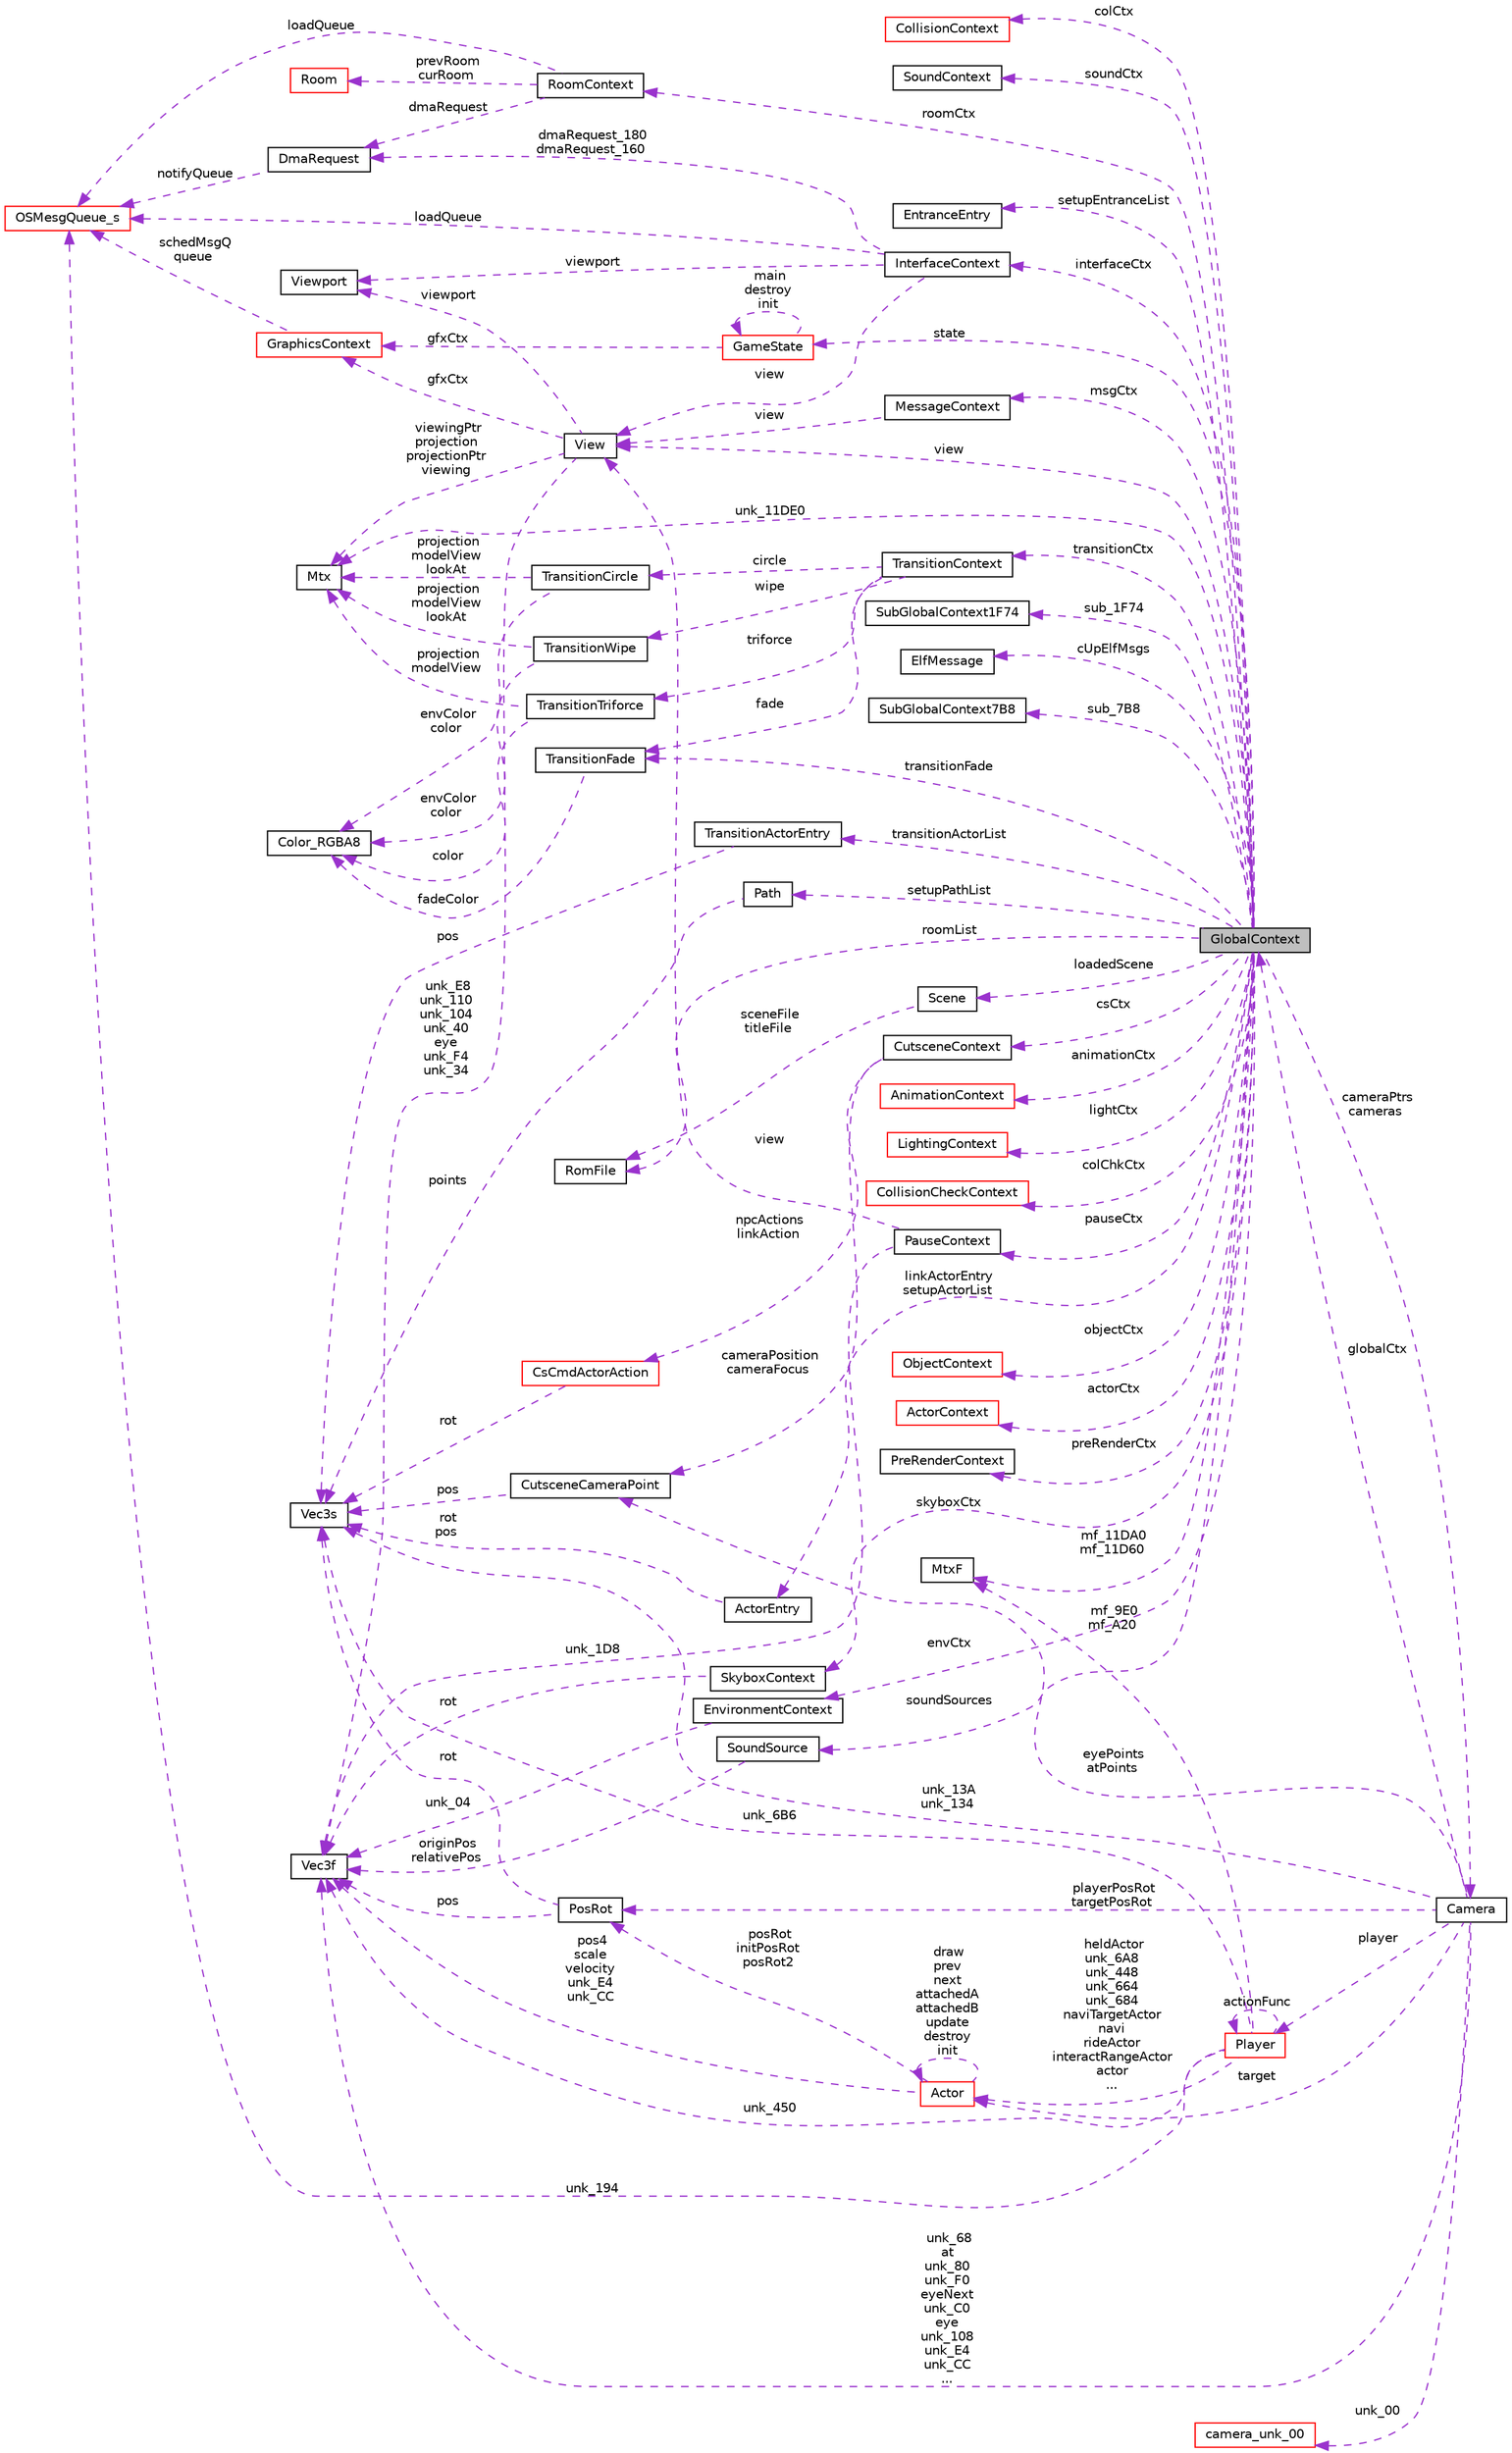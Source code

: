 digraph "GlobalContext"
{
 // LATEX_PDF_SIZE
  edge [fontname="Helvetica",fontsize="10",labelfontname="Helvetica",labelfontsize="10"];
  node [fontname="Helvetica",fontsize="10",shape=record];
  rankdir="LR";
  Node1 [label="GlobalContext",height=0.2,width=0.4,color="black", fillcolor="grey75", style="filled", fontcolor="black",tooltip=" "];
  Node2 -> Node1 [dir="back",color="darkorchid3",fontsize="10",style="dashed",label=" interfaceCtx" ,fontname="Helvetica"];
  Node2 [label="InterfaceContext",height=0.2,width=0.4,color="black", fillcolor="white", style="filled",URL="$d5/d7a/structInterfaceContext.html",tooltip=" "];
  Node3 -> Node2 [dir="back",color="darkorchid3",fontsize="10",style="dashed",label=" view" ,fontname="Helvetica"];
  Node3 [label="View",height=0.2,width=0.4,color="black", fillcolor="white", style="filled",URL="$d0/d34/structView.html",tooltip=" "];
  Node4 -> Node3 [dir="back",color="darkorchid3",fontsize="10",style="dashed",label=" gfxCtx" ,fontname="Helvetica"];
  Node4 [label="GraphicsContext",height=0.2,width=0.4,color="red", fillcolor="white", style="filled",URL="$d7/d6b/structGraphicsContext.html",tooltip=" "];
  Node7 -> Node4 [dir="back",color="darkorchid3",fontsize="10",style="dashed",label=" schedMsgQ\nqueue" ,fontname="Helvetica"];
  Node7 [label="OSMesgQueue_s",height=0.2,width=0.4,color="red", fillcolor="white", style="filled",URL="$dc/d50/structOSMesgQueue__s.html",tooltip=" "];
  Node18 -> Node3 [dir="back",color="darkorchid3",fontsize="10",style="dashed",label=" viewport" ,fontname="Helvetica"];
  Node18 [label="Viewport",height=0.2,width=0.4,color="black", fillcolor="white", style="filled",URL="$db/d51/structViewport.html",tooltip=" "];
  Node19 -> Node3 [dir="back",color="darkorchid3",fontsize="10",style="dashed",label=" viewingPtr\nprojection\nprojectionPtr\nviewing" ,fontname="Helvetica"];
  Node19 [label="Mtx",height=0.2,width=0.4,color="black", fillcolor="white", style="filled",URL="$d6/d4c/unionMtx.html",tooltip=" "];
  Node20 -> Node3 [dir="back",color="darkorchid3",fontsize="10",style="dashed",label=" unk_E8\nunk_110\nunk_104\nunk_40\neye\nunk_F4\nunk_34" ,fontname="Helvetica"];
  Node20 [label="Vec3f",height=0.2,width=0.4,color="black", fillcolor="white", style="filled",URL="$d0/dc7/structVec3f.html",tooltip=" "];
  Node7 -> Node2 [dir="back",color="darkorchid3",fontsize="10",style="dashed",label=" loadQueue" ,fontname="Helvetica"];
  Node18 -> Node2 [dir="back",color="darkorchid3",fontsize="10",style="dashed",label=" viewport" ,fontname="Helvetica"];
  Node21 -> Node2 [dir="back",color="darkorchid3",fontsize="10",style="dashed",label=" dmaRequest_180\ndmaRequest_160" ,fontname="Helvetica"];
  Node21 [label="DmaRequest",height=0.2,width=0.4,color="black", fillcolor="white", style="filled",URL="$da/d4f/structDmaRequest.html",tooltip=" "];
  Node7 -> Node21 [dir="back",color="darkorchid3",fontsize="10",style="dashed",label=" notifyQueue" ,fontname="Helvetica"];
  Node22 -> Node1 [dir="back",color="darkorchid3",fontsize="10",style="dashed",label=" setupEntranceList" ,fontname="Helvetica"];
  Node22 [label="EntranceEntry",height=0.2,width=0.4,color="black", fillcolor="white", style="filled",URL="$d5/d82/structEntranceEntry.html",tooltip=" "];
  Node23 -> Node1 [dir="back",color="darkorchid3",fontsize="10",style="dashed",label=" transitionActorList" ,fontname="Helvetica"];
  Node23 [label="TransitionActorEntry",height=0.2,width=0.4,color="black", fillcolor="white", style="filled",URL="$d9/dd0/structTransitionActorEntry.html",tooltip=" "];
  Node24 -> Node23 [dir="back",color="darkorchid3",fontsize="10",style="dashed",label=" pos" ,fontname="Helvetica"];
  Node24 [label="Vec3s",height=0.2,width=0.4,color="black", fillcolor="white", style="filled",URL="$d8/d79/structVec3s.html",tooltip=" "];
  Node25 -> Node1 [dir="back",color="darkorchid3",fontsize="10",style="dashed",label=" pauseCtx" ,fontname="Helvetica"];
  Node25 [label="PauseContext",height=0.2,width=0.4,color="black", fillcolor="white", style="filled",URL="$d2/d72/structPauseContext.html",tooltip=" "];
  Node3 -> Node25 [dir="back",color="darkorchid3",fontsize="10",style="dashed",label=" view" ,fontname="Helvetica"];
  Node20 -> Node25 [dir="back",color="darkorchid3",fontsize="10",style="dashed",label=" unk_1D8" ,fontname="Helvetica"];
  Node26 -> Node1 [dir="back",color="darkorchid3",fontsize="10",style="dashed",label=" sub_1F74" ,fontname="Helvetica"];
  Node26 [label="SubGlobalContext1F74",height=0.2,width=0.4,color="black", fillcolor="white", style="filled",URL="$df/d18/structSubGlobalContext1F74.html",tooltip=" "];
  Node27 -> Node1 [dir="back",color="darkorchid3",fontsize="10",style="dashed",label=" transitionCtx" ,fontname="Helvetica"];
  Node27 [label="TransitionContext",height=0.2,width=0.4,color="black", fillcolor="white", style="filled",URL="$df/d3a/structTransitionContext.html",tooltip=" "];
  Node28 -> Node27 [dir="back",color="darkorchid3",fontsize="10",style="dashed",label=" triforce" ,fontname="Helvetica"];
  Node28 [label="TransitionTriforce",height=0.2,width=0.4,color="black", fillcolor="white", style="filled",URL="$db/d60/structTransitionTriforce.html",tooltip=" "];
  Node29 -> Node28 [dir="back",color="darkorchid3",fontsize="10",style="dashed",label=" color" ,fontname="Helvetica"];
  Node29 [label="Color_RGBA8",height=0.2,width=0.4,color="black", fillcolor="white", style="filled",URL="$de/d78/unionColor__RGBA8.html",tooltip=" "];
  Node19 -> Node28 [dir="back",color="darkorchid3",fontsize="10",style="dashed",label=" projection\nmodelView" ,fontname="Helvetica"];
  Node30 -> Node27 [dir="back",color="darkorchid3",fontsize="10",style="dashed",label=" fade" ,fontname="Helvetica"];
  Node30 [label="TransitionFade",height=0.2,width=0.4,color="black", fillcolor="white", style="filled",URL="$d7/dc8/structTransitionFade.html",tooltip=" "];
  Node29 -> Node30 [dir="back",color="darkorchid3",fontsize="10",style="dashed",label=" fadeColor" ,fontname="Helvetica"];
  Node31 -> Node27 [dir="back",color="darkorchid3",fontsize="10",style="dashed",label=" circle" ,fontname="Helvetica"];
  Node31 [label="TransitionCircle",height=0.2,width=0.4,color="black", fillcolor="white", style="filled",URL="$d3/d6c/structTransitionCircle.html",tooltip=" "];
  Node29 -> Node31 [dir="back",color="darkorchid3",fontsize="10",style="dashed",label=" envColor\ncolor" ,fontname="Helvetica"];
  Node19 -> Node31 [dir="back",color="darkorchid3",fontsize="10",style="dashed",label=" projection\nmodelView\nlookAt" ,fontname="Helvetica"];
  Node32 -> Node27 [dir="back",color="darkorchid3",fontsize="10",style="dashed",label=" wipe" ,fontname="Helvetica"];
  Node32 [label="TransitionWipe",height=0.2,width=0.4,color="black", fillcolor="white", style="filled",URL="$d2/d38/structTransitionWipe.html",tooltip=" "];
  Node29 -> Node32 [dir="back",color="darkorchid3",fontsize="10",style="dashed",label=" envColor\ncolor" ,fontname="Helvetica"];
  Node19 -> Node32 [dir="back",color="darkorchid3",fontsize="10",style="dashed",label=" projection\nmodelView\nlookAt" ,fontname="Helvetica"];
  Node3 -> Node1 [dir="back",color="darkorchid3",fontsize="10",style="dashed",label=" view" ,fontname="Helvetica"];
  Node33 -> Node1 [dir="back",color="darkorchid3",fontsize="10",style="dashed",label=" cUpElfMsgs" ,fontname="Helvetica"];
  Node33 [label="ElfMessage",height=0.2,width=0.4,color="black", fillcolor="white", style="filled",URL="$df/d61/structElfMessage.html",tooltip=" "];
  Node34 -> Node1 [dir="back",color="darkorchid3",fontsize="10",style="dashed",label=" sub_7B8" ,fontname="Helvetica"];
  Node34 [label="SubGlobalContext7B8",height=0.2,width=0.4,color="black", fillcolor="white", style="filled",URL="$d5/d51/structSubGlobalContext7B8.html",tooltip=" "];
  Node35 -> Node1 [dir="back",color="darkorchid3",fontsize="10",style="dashed",label=" setupPathList" ,fontname="Helvetica"];
  Node35 [label="Path",height=0.2,width=0.4,color="black", fillcolor="white", style="filled",URL="$d3/d20/structPath.html",tooltip=" "];
  Node24 -> Node35 [dir="back",color="darkorchid3",fontsize="10",style="dashed",label=" points" ,fontname="Helvetica"];
  Node36 -> Node1 [dir="back",color="darkorchid3",fontsize="10",style="dashed",label=" linkActorEntry\nsetupActorList" ,fontname="Helvetica"];
  Node36 [label="ActorEntry",height=0.2,width=0.4,color="black", fillcolor="white", style="filled",URL="$d6/dc6/structActorEntry.html",tooltip=" "];
  Node24 -> Node36 [dir="back",color="darkorchid3",fontsize="10",style="dashed",label=" rot\npos" ,fontname="Helvetica"];
  Node37 -> Node1 [dir="back",color="darkorchid3",fontsize="10",style="dashed",label=" envCtx" ,fontname="Helvetica"];
  Node37 [label="EnvironmentContext",height=0.2,width=0.4,color="black", fillcolor="white", style="filled",URL="$de/d0e/structEnvironmentContext.html",tooltip=" "];
  Node20 -> Node37 [dir="back",color="darkorchid3",fontsize="10",style="dashed",label=" unk_04" ,fontname="Helvetica"];
  Node38 -> Node1 [dir="back",color="darkorchid3",fontsize="10",style="dashed",label=" cameraPtrs\ncameras" ,fontname="Helvetica"];
  Node38 [label="Camera",height=0.2,width=0.4,color="black", fillcolor="white", style="filled",URL="$d7/d7e/structCamera.html",tooltip=" "];
  Node39 -> Node38 [dir="back",color="darkorchid3",fontsize="10",style="dashed",label=" eyePoints\natPoints" ,fontname="Helvetica"];
  Node39 [label="CutsceneCameraPoint",height=0.2,width=0.4,color="black", fillcolor="white", style="filled",URL="$d6/d61/structCutsceneCameraPoint.html",tooltip=" "];
  Node24 -> Node39 [dir="back",color="darkorchid3",fontsize="10",style="dashed",label=" pos" ,fontname="Helvetica"];
  Node40 -> Node38 [dir="back",color="darkorchid3",fontsize="10",style="dashed",label=" target" ,fontname="Helvetica"];
  Node40 [label="Actor",height=0.2,width=0.4,color="red", fillcolor="white", style="filled",URL="$dd/da2/structActor.html",tooltip=" "];
  Node40 -> Node40 [dir="back",color="darkorchid3",fontsize="10",style="dashed",label=" draw\nprev\nnext\nattachedA\nattachedB\nupdate\ndestroy\ninit" ,fontname="Helvetica"];
  Node41 -> Node40 [dir="back",color="darkorchid3",fontsize="10",style="dashed",label=" posRot\ninitPosRot\nposRot2" ,fontname="Helvetica"];
  Node41 [label="PosRot",height=0.2,width=0.4,color="black", fillcolor="white", style="filled",URL="$d5/dba/structPosRot.html",tooltip=" "];
  Node24 -> Node41 [dir="back",color="darkorchid3",fontsize="10",style="dashed",label=" rot" ,fontname="Helvetica"];
  Node20 -> Node41 [dir="back",color="darkorchid3",fontsize="10",style="dashed",label=" pos" ,fontname="Helvetica"];
  Node20 -> Node40 [dir="back",color="darkorchid3",fontsize="10",style="dashed",label=" pos4\nscale\nvelocity\nunk_E4\nunk_CC" ,fontname="Helvetica"];
  Node41 -> Node38 [dir="back",color="darkorchid3",fontsize="10",style="dashed",label=" playerPosRot\ntargetPosRot" ,fontname="Helvetica"];
  Node24 -> Node38 [dir="back",color="darkorchid3",fontsize="10",style="dashed",label=" unk_13A\nunk_134" ,fontname="Helvetica"];
  Node1 -> Node38 [dir="back",color="darkorchid3",fontsize="10",style="dashed",label=" globalCtx" ,fontname="Helvetica"];
  Node48 -> Node38 [dir="back",color="darkorchid3",fontsize="10",style="dashed",label=" player" ,fontname="Helvetica"];
  Node48 [label="Player",height=0.2,width=0.4,color="red", fillcolor="white", style="filled",URL="$dc/d7b/structPlayer.html",tooltip=" "];
  Node40 -> Node48 [dir="back",color="darkorchid3",fontsize="10",style="dashed",label=" heldActor\nunk_6A8\nunk_448\nunk_664\nunk_684\nnaviTargetActor\nnavi\nrideActor\ninteractRangeActor\nactor\n..." ,fontname="Helvetica"];
  Node50 -> Node48 [dir="back",color="darkorchid3",fontsize="10",style="dashed",label=" mf_9E0\nmf_A20" ,fontname="Helvetica"];
  Node50 [label="MtxF",height=0.2,width=0.4,color="black", fillcolor="white", style="filled",URL="$d8/dfd/unionMtxF.html",tooltip=" "];
  Node7 -> Node48 [dir="back",color="darkorchid3",fontsize="10",style="dashed",label=" unk_194" ,fontname="Helvetica"];
  Node24 -> Node48 [dir="back",color="darkorchid3",fontsize="10",style="dashed",label=" unk_6B6" ,fontname="Helvetica"];
  Node48 -> Node48 [dir="back",color="darkorchid3",fontsize="10",style="dashed",label=" actionFunc" ,fontname="Helvetica"];
  Node20 -> Node48 [dir="back",color="darkorchid3",fontsize="10",style="dashed",label=" unk_450" ,fontname="Helvetica"];
  Node58 -> Node38 [dir="back",color="darkorchid3",fontsize="10",style="dashed",label=" unk_00" ,fontname="Helvetica"];
  Node58 [label="camera_unk_00",height=0.2,width=0.4,color="red", fillcolor="white", style="filled",URL="$d9/d58/unioncamera__unk__00.html",tooltip=" "];
  Node20 -> Node38 [dir="back",color="darkorchid3",fontsize="10",style="dashed",label=" unk_68\nat\nunk_80\nunk_F0\neyeNext\nunk_C0\neye\nunk_108\nunk_E4\nunk_CC\n..." ,fontname="Helvetica"];
  Node66 -> Node1 [dir="back",color="darkorchid3",fontsize="10",style="dashed",label=" roomList" ,fontname="Helvetica"];
  Node66 [label="RomFile",height=0.2,width=0.4,color="black", fillcolor="white", style="filled",URL="$d3/d05/structRomFile.html",tooltip=" "];
  Node50 -> Node1 [dir="back",color="darkorchid3",fontsize="10",style="dashed",label=" mf_11DA0\nmf_11D60" ,fontname="Helvetica"];
  Node67 -> Node1 [dir="back",color="darkorchid3",fontsize="10",style="dashed",label=" loadedScene" ,fontname="Helvetica"];
  Node67 [label="Scene",height=0.2,width=0.4,color="black", fillcolor="white", style="filled",URL="$d9/d27/structScene.html",tooltip=" "];
  Node66 -> Node67 [dir="back",color="darkorchid3",fontsize="10",style="dashed",label=" sceneFile\ntitleFile" ,fontname="Helvetica"];
  Node30 -> Node1 [dir="back",color="darkorchid3",fontsize="10",style="dashed",label=" transitionFade" ,fontname="Helvetica"];
  Node68 -> Node1 [dir="back",color="darkorchid3",fontsize="10",style="dashed",label=" csCtx" ,fontname="Helvetica"];
  Node68 [label="CutsceneContext",height=0.2,width=0.4,color="black", fillcolor="white", style="filled",URL="$de/d55/structCutsceneContext.html",tooltip=" "];
  Node39 -> Node68 [dir="back",color="darkorchid3",fontsize="10",style="dashed",label=" cameraPosition\ncameraFocus" ,fontname="Helvetica"];
  Node69 -> Node68 [dir="back",color="darkorchid3",fontsize="10",style="dashed",label=" npcActions\nlinkAction" ,fontname="Helvetica"];
  Node69 [label="CsCmdActorAction",height=0.2,width=0.4,color="red", fillcolor="white", style="filled",URL="$d1/deb/structCsCmdActorAction.html",tooltip=" "];
  Node24 -> Node69 [dir="back",color="darkorchid3",fontsize="10",style="dashed",label=" rot" ,fontname="Helvetica"];
  Node71 -> Node1 [dir="back",color="darkorchid3",fontsize="10",style="dashed",label=" roomCtx" ,fontname="Helvetica"];
  Node71 [label="RoomContext",height=0.2,width=0.4,color="black", fillcolor="white", style="filled",URL="$dc/da9/structRoomContext.html",tooltip=" "];
  Node7 -> Node71 [dir="back",color="darkorchid3",fontsize="10",style="dashed",label=" loadQueue" ,fontname="Helvetica"];
  Node72 -> Node71 [dir="back",color="darkorchid3",fontsize="10",style="dashed",label=" prevRoom\ncurRoom" ,fontname="Helvetica"];
  Node72 [label="Room",height=0.2,width=0.4,color="red", fillcolor="white", style="filled",URL="$da/d13/structRoom.html",tooltip=" "];
  Node21 -> Node71 [dir="back",color="darkorchid3",fontsize="10",style="dashed",label=" dmaRequest" ,fontname="Helvetica"];
  Node79 -> Node1 [dir="back",color="darkorchid3",fontsize="10",style="dashed",label=" msgCtx" ,fontname="Helvetica"];
  Node79 [label="MessageContext",height=0.2,width=0.4,color="black", fillcolor="white", style="filled",URL="$de/d33/structMessageContext.html",tooltip=" "];
  Node3 -> Node79 [dir="back",color="darkorchid3",fontsize="10",style="dashed",label=" view" ,fontname="Helvetica"];
  Node80 -> Node1 [dir="back",color="darkorchid3",fontsize="10",style="dashed",label=" animationCtx" ,fontname="Helvetica"];
  Node80 [label="AnimationContext",height=0.2,width=0.4,color="red", fillcolor="white", style="filled",URL="$d6/d9c/structAnimationContext.html",tooltip=" "];
  Node90 -> Node1 [dir="back",color="darkorchid3",fontsize="10",style="dashed",label=" skyboxCtx" ,fontname="Helvetica"];
  Node90 [label="SkyboxContext",height=0.2,width=0.4,color="black", fillcolor="white", style="filled",URL="$d4/d57/structSkyboxContext.html",tooltip=" "];
  Node20 -> Node90 [dir="back",color="darkorchid3",fontsize="10",style="dashed",label=" rot" ,fontname="Helvetica"];
  Node91 -> Node1 [dir="back",color="darkorchid3",fontsize="10",style="dashed",label=" soundSources" ,fontname="Helvetica"];
  Node91 [label="SoundSource",height=0.2,width=0.4,color="black", fillcolor="white", style="filled",URL="$d0/d9c/structSoundSource.html",tooltip=" "];
  Node20 -> Node91 [dir="back",color="darkorchid3",fontsize="10",style="dashed",label=" originPos\nrelativePos" ,fontname="Helvetica"];
  Node92 -> Node1 [dir="back",color="darkorchid3",fontsize="10",style="dashed",label=" lightCtx" ,fontname="Helvetica"];
  Node92 [label="LightingContext",height=0.2,width=0.4,color="red", fillcolor="white", style="filled",URL="$da/df2/structLightingContext.html",tooltip=" "];
  Node95 -> Node1 [dir="back",color="darkorchid3",fontsize="10",style="dashed",label=" colChkCtx" ,fontname="Helvetica"];
  Node95 [label="CollisionCheckContext",height=0.2,width=0.4,color="red", fillcolor="white", style="filled",URL="$d2/d07/structCollisionCheckContext.html",tooltip=" "];
  Node98 -> Node1 [dir="back",color="darkorchid3",fontsize="10",style="dashed",label=" objectCtx" ,fontname="Helvetica"];
  Node98 [label="ObjectContext",height=0.2,width=0.4,color="red", fillcolor="white", style="filled",URL="$d1/d2f/structObjectContext.html",tooltip=" "];
  Node19 -> Node1 [dir="back",color="darkorchid3",fontsize="10",style="dashed",label=" unk_11DE0" ,fontname="Helvetica"];
  Node100 -> Node1 [dir="back",color="darkorchid3",fontsize="10",style="dashed",label=" actorCtx" ,fontname="Helvetica"];
  Node100 [label="ActorContext",height=0.2,width=0.4,color="red", fillcolor="white", style="filled",URL="$da/d12/structActorContext.html",tooltip=" "];
  Node107 -> Node1 [dir="back",color="darkorchid3",fontsize="10",style="dashed",label=" state" ,fontname="Helvetica"];
  Node107 [label="GameState",height=0.2,width=0.4,color="red", fillcolor="white", style="filled",URL="$d2/d3d/structGameState.html",tooltip=" "];
  Node4 -> Node107 [dir="back",color="darkorchid3",fontsize="10",style="dashed",label=" gfxCtx" ,fontname="Helvetica"];
  Node107 -> Node107 [dir="back",color="darkorchid3",fontsize="10",style="dashed",label=" main\ndestroy\ninit" ,fontname="Helvetica"];
  Node114 -> Node1 [dir="back",color="darkorchid3",fontsize="10",style="dashed",label=" preRenderCtx" ,fontname="Helvetica"];
  Node114 [label="PreRenderContext",height=0.2,width=0.4,color="black", fillcolor="white", style="filled",URL="$db/d3c/structPreRenderContext.html",tooltip=" "];
  Node115 -> Node1 [dir="back",color="darkorchid3",fontsize="10",style="dashed",label=" colCtx" ,fontname="Helvetica"];
  Node115 [label="CollisionContext",height=0.2,width=0.4,color="red", fillcolor="white", style="filled",URL="$da/d5a/structCollisionContext.html",tooltip=" "];
  Node121 -> Node1 [dir="back",color="darkorchid3",fontsize="10",style="dashed",label=" soundCtx" ,fontname="Helvetica"];
  Node121 [label="SoundContext",height=0.2,width=0.4,color="black", fillcolor="white", style="filled",URL="$d4/dbb/structSoundContext.html",tooltip=" "];
}
